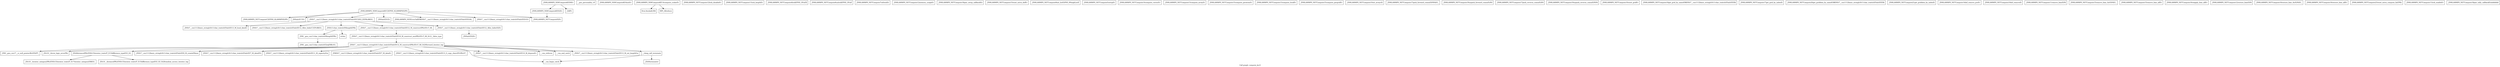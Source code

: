 digraph "Call graph: compute_ke.ll" {
	label="Call graph: compute_ke.ll";

	Node0x5586236625f0 [shape=record,label="{_ZN9LAMMPS_NS9ComputeKEC2EPNS_6LAMMPSEiPPc}"];
	Node0x5586236625f0 -> Node0x5586236407f0;
	Node0x5586236625f0 -> Node0x55862363ff50;
	Node0x5586236625f0 -> Node0x558623640460;
	Node0x5586236625f0 -> Node0x55862363f960;
	Node0x5586236625f0 -> Node0x558623680a10;
	Node0x5586236625f0 -> Node0x55862367efb0;
	Node0x5586236625f0 -> Node0x558623680f10;
	Node0x5586236407f0 [shape=record,label="{_ZN9LAMMPS_NS7ComputeC2EPNS_6LAMMPSEiPPc}"];
	Node0x55862367efb0 [shape=record,label="{_ZN9LAMMPS_NS5Error3allERKNSt7__cxx1112basic_stringIcSt11char_traitsIcESaIcEEEiS8_}"];
	Node0x55862363ff50 [shape=record,label="{_ZNSaIcEC1Ev}"];
	Node0x558623640460 [shape=record,label="{_ZNSt7__cxx1112basic_stringIcSt11char_traitsIcESaIcEEC2IS3_EEPKcRKS3_}"];
	Node0x558623640460 -> Node0x558623676f90;
	Node0x558623640460 -> Node0x55862364c870;
	Node0x558623640460 -> Node0x55862364ffa0;
	Node0x558623640460 -> Node0x55862365c270;
	Node0x558623640460 -> Node0x55862364d070;
	Node0x55862364da30 [shape=record,label="{__gxx_personality_v0}"];
	Node0x558623680f10 [shape=record,label="{_ZNSt7__cxx1112basic_stringIcSt11char_traitsIcESaIcEED1Ev}"];
	Node0x558623680a10 [shape=record,label="{_ZNSaIcED1Ev}"];
	Node0x55862363f960 [shape=record,label="{_ZN9LAMMPS_NS7ComputeD2Ev}"];
	Node0x558623650950 [shape=record,label="{_ZN9LAMMPS_NS9ComputeKE4initEv}"];
	Node0x558623653030 [shape=record,label="{_ZN9LAMMPS_NS9ComputeKE14compute_scalarEv}"];
	Node0x558623653030 -> Node0x55862364dba0;
	Node0x558623653030 -> Node0x558623655830;
	Node0x55862364dba0 [shape=record,label="{llvm.fmuladd.f64}"];
	Node0x558623655830 [shape=record,label="{MPI_Allreduce}"];
	Node0x5586236560f0 [shape=record,label="{_ZN9LAMMPS_NS9ComputeKED2Ev}"];
	Node0x5586236560f0 -> Node0x55862363f960;
	Node0x558623672500 [shape=record,label="{_ZN9LAMMPS_NS9ComputeKED0Ev}"];
	Node0x558623672500 -> Node0x5586236560f0;
	Node0x558623672500 -> Node0x558623663720;
	Node0x558623674150 [shape=record,label="{_ZN9LAMMPS_NS7Compute12lock_disableEv}"];
	Node0x558623674f80 [shape=record,label="{_ZN9LAMMPS_NS7Compute11lock_lengthEv}"];
	Node0x55862367a360 [shape=record,label="{_ZN9LAMMPS_NS7Compute4lockEPNS_3FixEll}"];
	Node0x55862367b550 [shape=record,label="{_ZN9LAMMPS_NS7Compute6unlockEPNS_3FixE}"];
	Node0x55862367c750 [shape=record,label="{_ZN9LAMMPS_NS7Compute7refreshEv}"];
	Node0x558623663de0 [shape=record,label="{_ZN9LAMMPS_NS7Compute12memory_usageEv}"];
	Node0x5586236631f0 [shape=record,label="{_ZN9LAMMPS_NS7Compute19pair_setup_callbackEii}"];
	Node0x558623665fa0 [shape=record,label="{_ZN9LAMMPS_NS7Compute15reset_extra_dofEv}"];
	Node0x5586236674b0 [shape=record,label="{_ZN9LAMMPS_NS7Compute9init_listEiPNS_9NeighListE}"];
	Node0x558623668c80 [shape=record,label="{_ZN9LAMMPS_NS7Compute5setupEv}"];
	Node0x558623669a50 [shape=record,label="{_ZN9LAMMPS_NS7Compute14compute_vectorEv}"];
	Node0x55862366acd0 [shape=record,label="{_ZN9LAMMPS_NS7Compute13compute_arrayEv}"];
	Node0x55862366b970 [shape=record,label="{_ZN9LAMMPS_NS7Compute15compute_peratomEv}"];
	Node0x55862366e170 [shape=record,label="{_ZN9LAMMPS_NS7Compute13compute_localEv}"];
	Node0x558623672da0 [shape=record,label="{_ZN9LAMMPS_NS7Compute15compute_pergridEv}"];
	Node0x5586236741f0 [shape=record,label="{_ZN9LAMMPS_NS7Compute10set_arraysEi}"];
	Node0x558623675af0 [shape=record,label="{_ZN9LAMMPS_NS7Compute17pack_forward_commEiPiPdiS1_}"];
	Node0x558623675db0 [shape=record,label="{_ZN9LAMMPS_NS7Compute19unpack_forward_commEiiPd}"];
	Node0x558623677190 [shape=record,label="{_ZN9LAMMPS_NS7Compute17pack_reverse_commEiiPd}"];
	Node0x558623678460 [shape=record,label="{_ZN9LAMMPS_NS7Compute19unpack_reverse_commEiPiPd}"];
	Node0x558623678ee0 [shape=record,label="{_ZN9LAMMPS_NS7Compute10reset_gridEv}"];
	Node0x5586236793e0 [shape=record,label="{_ZN9LAMMPS_NS7Compute16get_grid_by_nameERKNSt7__cxx1112basic_stringIcSt11char_traitsIcESaIcEEERi}"];
	Node0x55862367a1a0 [shape=record,label="{_ZN9LAMMPS_NS7Compute17get_grid_by_indexEi}"];
	Node0x55862367ad10 [shape=record,label="{_ZN9LAMMPS_NS7Compute20get_griddata_by_nameEiRKNSt7__cxx1112basic_stringIcSt11char_traitsIcESaIcEEERi}"];
	Node0x55862367bbb0 [shape=record,label="{_ZN9LAMMPS_NS7Compute21get_griddata_by_indexEi}"];
	Node0x558623679030 [shape=record,label="{_ZN9LAMMPS_NS7Compute14dof_remove_preEv}"];
	Node0x55862367a070 [shape=record,label="{_ZN9LAMMPS_NS7Compute10dof_removeEi}"];
	Node0x55862367cee0 [shape=record,label="{_ZN9LAMMPS_NS7Compute11remove_biasEiPd}"];
	Node0x55862367ac00 [shape=record,label="{_ZN9LAMMPS_NS7Compute15remove_bias_thrEiPdS1_}"];
	Node0x558623687aa0 [shape=record,label="{_ZN9LAMMPS_NS7Compute15remove_bias_allEv}"];
	Node0x55862364c090 [shape=record,label="{_ZN9LAMMPS_NS7Compute16reapply_bias_allEv}"];
	Node0x55862364cc70 [shape=record,label="{_ZN9LAMMPS_NS7Compute12restore_biasEiPd}"];
	Node0x5586236646a0 [shape=record,label="{_ZN9LAMMPS_NS7Compute16restore_bias_thrEiPdS1_}"];
	Node0x558623665060 [shape=record,label="{_ZN9LAMMPS_NS7Compute16restore_bias_allEv}"];
	Node0x5586236686a0 [shape=record,label="{_ZN9LAMMPS_NS7Compute23reset_extra_compute_fixEPKc}"];
	Node0x55862366dc70 [shape=record,label="{_ZN9LAMMPS_NS7Compute11lock_enableEv}"];
	Node0x558623663720 [shape=record,label="{_ZdlPv}"];
	Node0x558623676f90 [shape=record,label="{_ZNSt7__cxx1112basic_stringIcSt11char_traitsIcESaIcEE13_M_local_dataEv}"];
	Node0x558623663520 [shape=record,label="{_ZN9LAMMPS_NS7Compute19pair_tally_callbackEiiiidddddd}"];
	Node0x55862364c870 [shape=record,label="{_ZNSt7__cxx1112basic_stringIcSt11char_traitsIcESaIcEE12_Alloc_hiderC1EPcRKS3_}"];
	Node0x55862365c270 [shape=record,label="{_ZNSt7__cxx1112basic_stringIcSt11char_traitsIcESaIcEE12_M_constructIPKcEEvT_S8_}"];
	Node0x55862365c270 -> Node0x55862367fd20;
	Node0x55862364ffa0 [shape=record,label="{_ZNSt11char_traitsIcE6lengthEPKc}"];
	Node0x55862364ffa0 -> Node0x5586235f9330;
	Node0x55862364ffa0 -> Node0x558623640710;
	Node0x55862364d070 [shape=record,label="{_ZNSt7__cxx1112basic_stringIcSt11char_traitsIcESaIcEE12_Alloc_hiderD2Ev}"];
	Node0x55862364d070 -> Node0x55862364ded0;
	Node0x55862367fd20 [shape=record,label="{_ZNSt7__cxx1112basic_stringIcSt11char_traitsIcESaIcEE16_M_construct_auxIPKcEEvT_S8_St12__false_type}"];
	Node0x55862367fd20 -> Node0x55862367d3d0;
	Node0x55862367d3d0 [shape=record,label="{_ZNSt7__cxx1112basic_stringIcSt11char_traitsIcESaIcEE12_M_constructIPKcEEvT_S8_St20forward_iterator_tag}"];
	Node0x55862367d3d0 -> Node0x55862367d450;
	Node0x55862367d3d0 -> Node0x55862367c590;
	Node0x55862367d3d0 -> Node0x55862367d570;
	Node0x55862367d3d0 -> Node0x55862367d5f0;
	Node0x55862367d3d0 -> Node0x55862368d1e0;
	Node0x55862367d3d0 -> Node0x55862368d3b0;
	Node0x55862367d3d0 -> Node0x55862368d430;
	Node0x55862367d3d0 -> Node0x55862368d4b0;
	Node0x55862367d3d0 -> Node0x55862368d530;
	Node0x55862367d3d0 -> Node0x55862368d5b0;
	Node0x55862367d3d0 -> Node0x55862368d630;
	Node0x55862367d3d0 -> Node0x55862368e0c0;
	Node0x55862367d3d0 -> Node0x55862368e140;
	Node0x55862367d3d0 -> Node0x55862368e1c0;
	Node0x55862367d450 [shape=record,label="{_ZN9__gnu_cxx17__is_null_pointerIKcEEbPT_}"];
	Node0x55862367c590 [shape=record,label="{_ZSt19__throw_logic_errorPKc}"];
	Node0x55862367d570 [shape=record,label="{_ZSt8distanceIPKcENSt15iterator_traitsIT_E15difference_typeES3_S3_}"];
	Node0x55862367d570 -> Node0x55862368e240;
	Node0x55862367d570 -> Node0x55862368e2c0;
	Node0x55862368d1e0 [shape=record,label="{_ZNSt7__cxx1112basic_stringIcSt11char_traitsIcESaIcEE7_M_dataEPc}"];
	Node0x55862367d5f0 [shape=record,label="{_ZNSt7__cxx1112basic_stringIcSt11char_traitsIcESaIcEE9_M_createERmm}"];
	Node0x55862368d3b0 [shape=record,label="{_ZNSt7__cxx1112basic_stringIcSt11char_traitsIcESaIcEE11_M_capacityEm}"];
	Node0x55862368d4b0 [shape=record,label="{_ZNSt7__cxx1112basic_stringIcSt11char_traitsIcESaIcEE13_S_copy_charsEPcPKcS7_}"];
	Node0x55862368d430 [shape=record,label="{_ZNKSt7__cxx1112basic_stringIcSt11char_traitsIcESaIcEE7_M_dataEv}"];
	Node0x55862368d530 [shape=record,label="{__cxa_begin_catch}"];
	Node0x55862368d5b0 [shape=record,label="{_ZNSt7__cxx1112basic_stringIcSt11char_traitsIcESaIcEE10_M_disposeEv}"];
	Node0x55862368d630 [shape=record,label="{__cxa_rethrow}"];
	Node0x55862368e0c0 [shape=record,label="{__cxa_end_catch}"];
	Node0x55862368e1c0 [shape=record,label="{__clang_call_terminate}"];
	Node0x55862368e1c0 -> Node0x55862368d530;
	Node0x55862368e1c0 -> Node0x55862368df00;
	Node0x55862368df00 [shape=record,label="{_ZSt9terminatev}"];
	Node0x55862368e140 [shape=record,label="{_ZNSt7__cxx1112basic_stringIcSt11char_traitsIcESaIcEE13_M_set_lengthEm}"];
	Node0x55862368e2c0 [shape=record,label="{_ZSt10__distanceIPKcENSt15iterator_traitsIT_E15difference_typeES3_S3_St26random_access_iterator_tag}"];
	Node0x55862368e240 [shape=record,label="{_ZSt19__iterator_categoryIPKcENSt15iterator_traitsIT_E17iterator_categoryERKS3_}"];
	Node0x5586235f9330 [shape=record,label="{_ZN9__gnu_cxx11char_traitsIcE6lengthEPKc}"];
	Node0x5586235f9330 -> Node0x55862368df80;
	Node0x558623640710 [shape=record,label="{strlen}"];
	Node0x55862368df80 [shape=record,label="{_ZN9__gnu_cxx11char_traitsIcE2eqERKcS3_}"];
	Node0x55862364ded0 [shape=record,label="{_ZNSaIcED2Ev}"];
}
